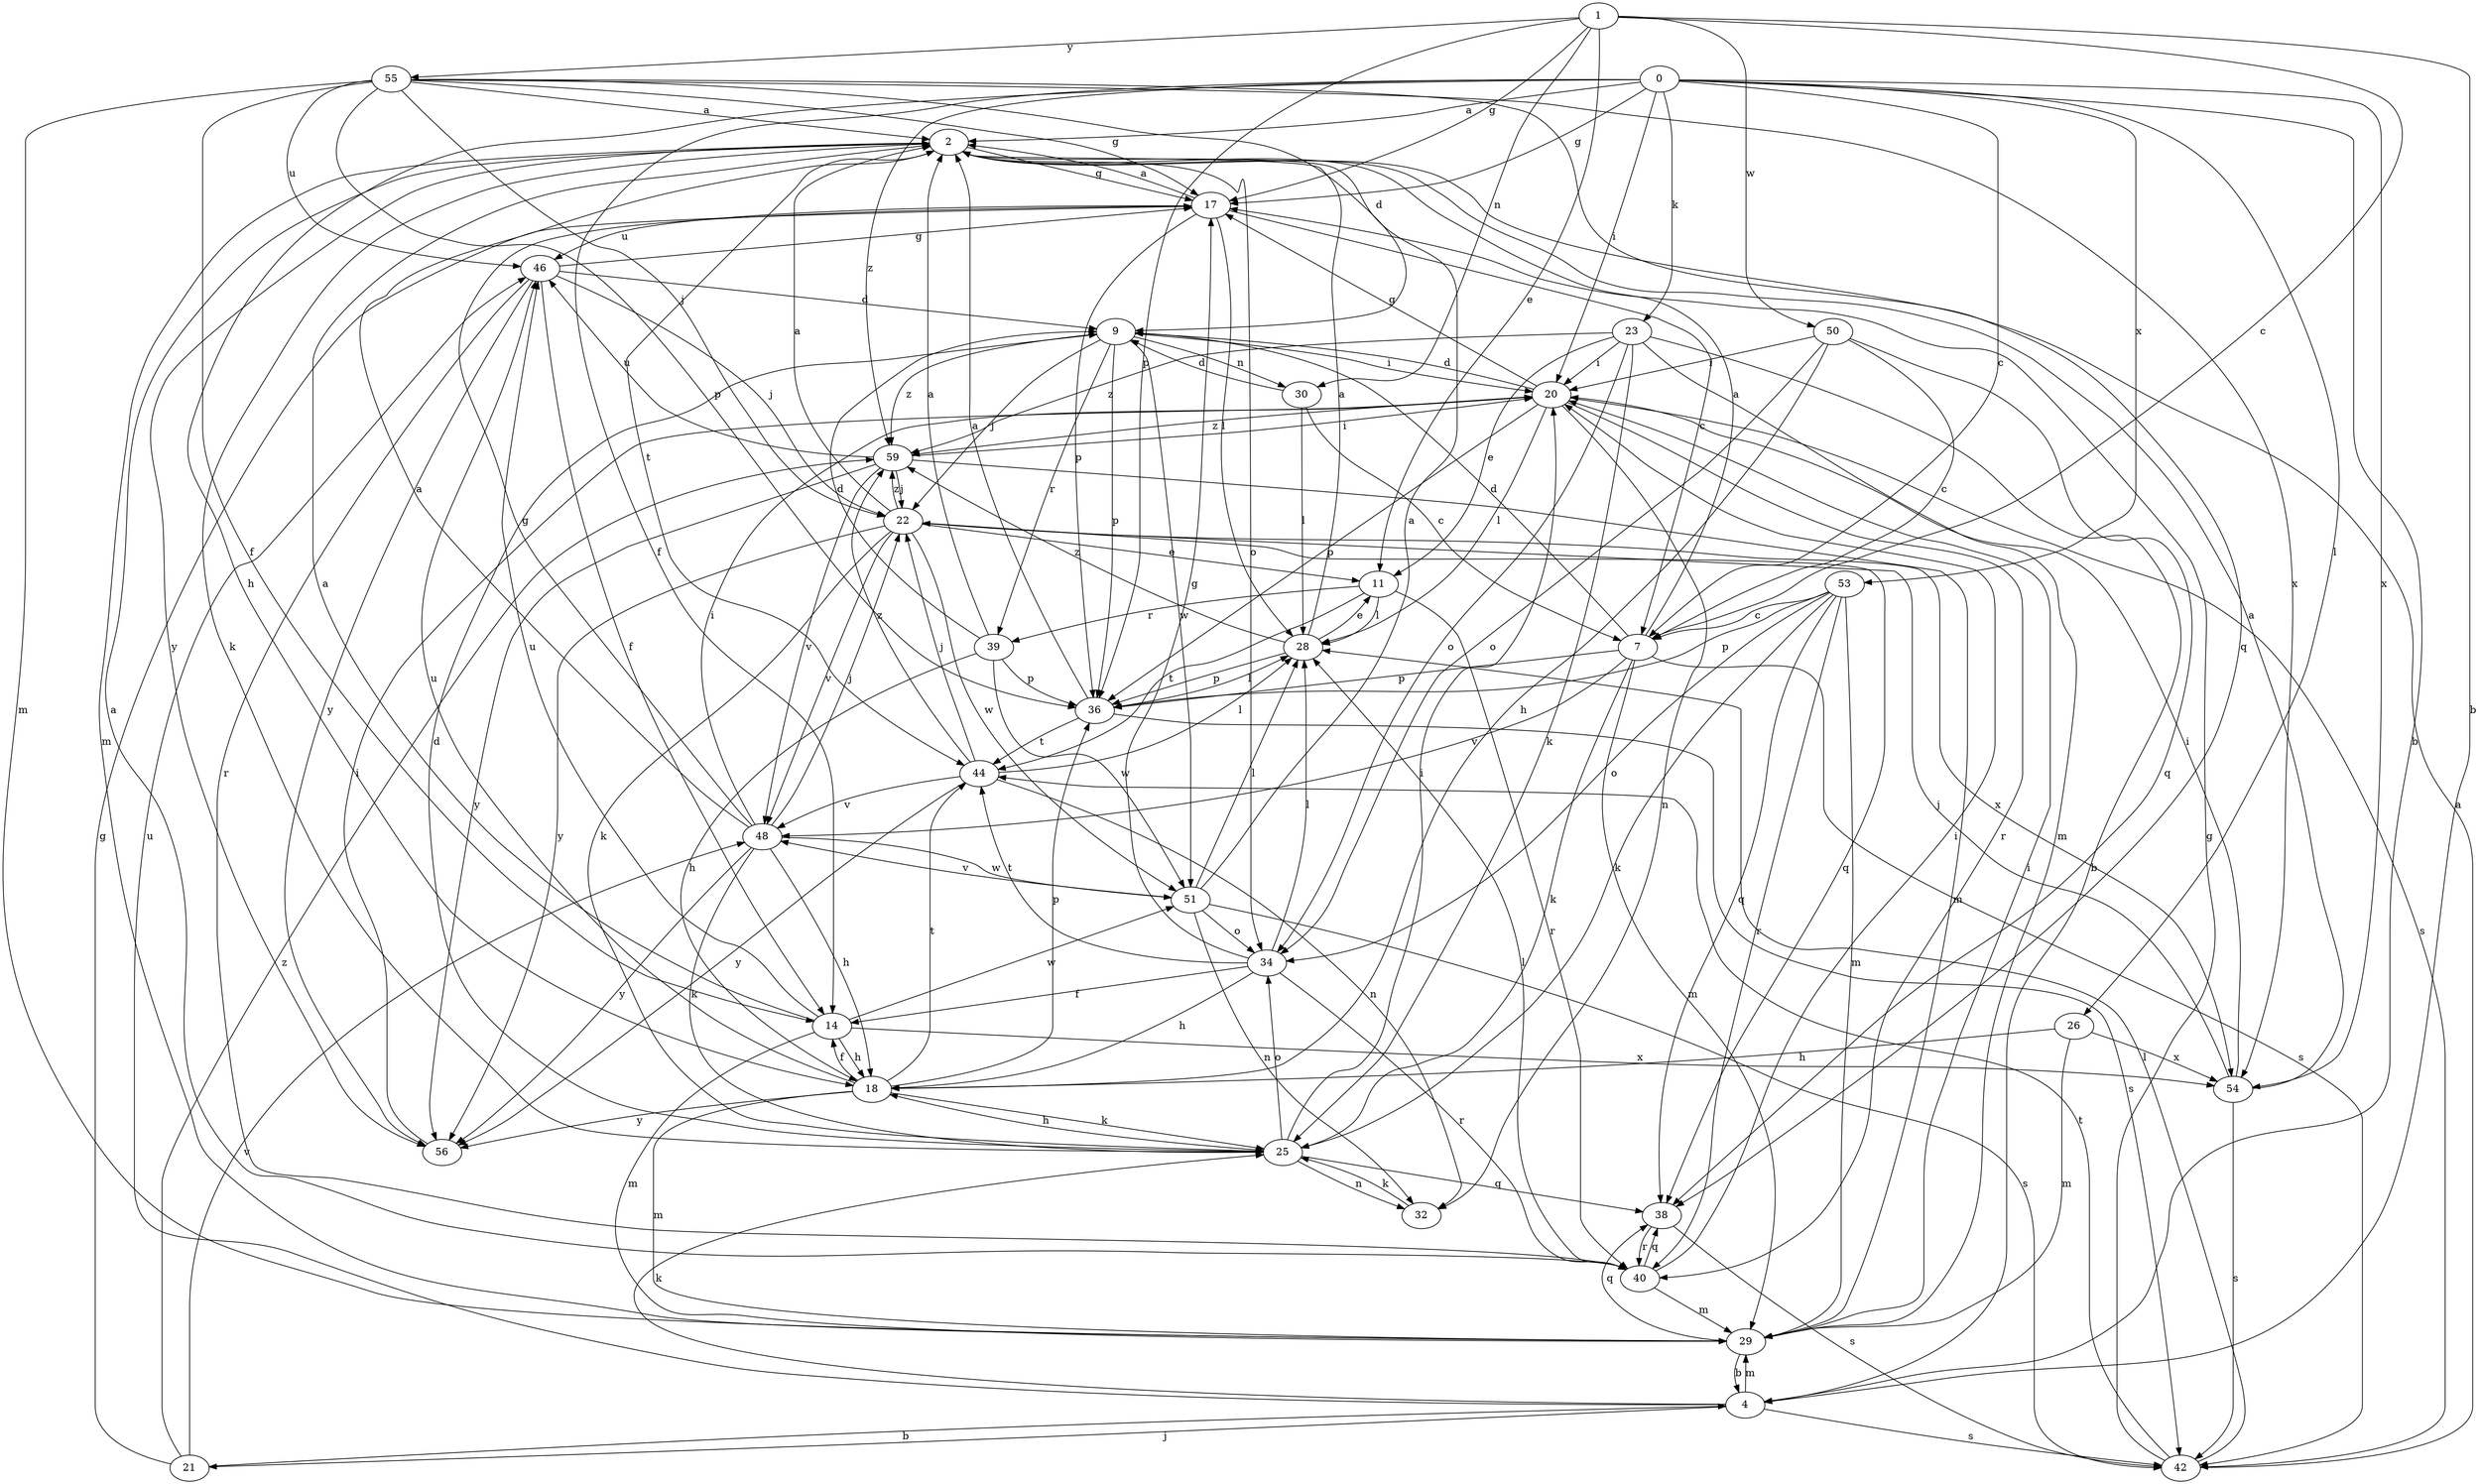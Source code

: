 strict digraph  {
0;
1;
2;
4;
7;
9;
11;
14;
17;
18;
20;
21;
22;
23;
25;
26;
28;
29;
30;
32;
34;
36;
38;
39;
40;
42;
44;
46;
48;
50;
51;
53;
54;
55;
56;
59;
0 -> 2  [label=a];
0 -> 4  [label=b];
0 -> 7  [label=c];
0 -> 14  [label=f];
0 -> 17  [label=g];
0 -> 18  [label=h];
0 -> 20  [label=i];
0 -> 23  [label=k];
0 -> 26  [label=l];
0 -> 53  [label=x];
0 -> 54  [label=x];
0 -> 59  [label=z];
1 -> 4  [label=b];
1 -> 7  [label=c];
1 -> 11  [label=e];
1 -> 17  [label=g];
1 -> 30  [label=n];
1 -> 36  [label=p];
1 -> 50  [label=w];
1 -> 55  [label=y];
2 -> 17  [label=g];
2 -> 25  [label=k];
2 -> 29  [label=m];
2 -> 34  [label=o];
2 -> 44  [label=t];
2 -> 56  [label=y];
4 -> 21  [label=j];
4 -> 25  [label=k];
4 -> 29  [label=m];
4 -> 42  [label=s];
4 -> 46  [label=u];
7 -> 2  [label=a];
7 -> 9  [label=d];
7 -> 25  [label=k];
7 -> 29  [label=m];
7 -> 36  [label=p];
7 -> 42  [label=s];
7 -> 48  [label=v];
9 -> 20  [label=i];
9 -> 22  [label=j];
9 -> 30  [label=n];
9 -> 36  [label=p];
9 -> 39  [label=r];
9 -> 51  [label=w];
9 -> 59  [label=z];
11 -> 28  [label=l];
11 -> 39  [label=r];
11 -> 40  [label=r];
11 -> 44  [label=t];
14 -> 2  [label=a];
14 -> 18  [label=h];
14 -> 29  [label=m];
14 -> 46  [label=u];
14 -> 51  [label=w];
14 -> 54  [label=x];
17 -> 2  [label=a];
17 -> 7  [label=c];
17 -> 28  [label=l];
17 -> 36  [label=p];
17 -> 46  [label=u];
18 -> 14  [label=f];
18 -> 25  [label=k];
18 -> 29  [label=m];
18 -> 36  [label=p];
18 -> 44  [label=t];
18 -> 46  [label=u];
18 -> 56  [label=y];
20 -> 9  [label=d];
20 -> 17  [label=g];
20 -> 28  [label=l];
20 -> 32  [label=n];
20 -> 36  [label=p];
20 -> 40  [label=r];
20 -> 42  [label=s];
20 -> 59  [label=z];
21 -> 4  [label=b];
21 -> 17  [label=g];
21 -> 48  [label=v];
21 -> 59  [label=z];
22 -> 2  [label=a];
22 -> 11  [label=e];
22 -> 25  [label=k];
22 -> 38  [label=q];
22 -> 48  [label=v];
22 -> 51  [label=w];
22 -> 54  [label=x];
22 -> 56  [label=y];
22 -> 59  [label=z];
23 -> 4  [label=b];
23 -> 11  [label=e];
23 -> 20  [label=i];
23 -> 25  [label=k];
23 -> 29  [label=m];
23 -> 34  [label=o];
23 -> 59  [label=z];
25 -> 9  [label=d];
25 -> 18  [label=h];
25 -> 20  [label=i];
25 -> 32  [label=n];
25 -> 34  [label=o];
25 -> 38  [label=q];
26 -> 18  [label=h];
26 -> 29  [label=m];
26 -> 54  [label=x];
28 -> 2  [label=a];
28 -> 11  [label=e];
28 -> 36  [label=p];
28 -> 59  [label=z];
29 -> 4  [label=b];
29 -> 20  [label=i];
29 -> 38  [label=q];
30 -> 7  [label=c];
30 -> 9  [label=d];
30 -> 28  [label=l];
32 -> 25  [label=k];
34 -> 14  [label=f];
34 -> 17  [label=g];
34 -> 18  [label=h];
34 -> 28  [label=l];
34 -> 40  [label=r];
34 -> 44  [label=t];
36 -> 2  [label=a];
36 -> 28  [label=l];
36 -> 42  [label=s];
36 -> 44  [label=t];
38 -> 40  [label=r];
38 -> 42  [label=s];
39 -> 2  [label=a];
39 -> 9  [label=d];
39 -> 18  [label=h];
39 -> 36  [label=p];
39 -> 51  [label=w];
40 -> 2  [label=a];
40 -> 20  [label=i];
40 -> 28  [label=l];
40 -> 29  [label=m];
40 -> 38  [label=q];
42 -> 2  [label=a];
42 -> 17  [label=g];
42 -> 28  [label=l];
42 -> 44  [label=t];
44 -> 22  [label=j];
44 -> 28  [label=l];
44 -> 32  [label=n];
44 -> 48  [label=v];
44 -> 56  [label=y];
44 -> 59  [label=z];
46 -> 9  [label=d];
46 -> 14  [label=f];
46 -> 17  [label=g];
46 -> 22  [label=j];
46 -> 40  [label=r];
46 -> 56  [label=y];
48 -> 2  [label=a];
48 -> 17  [label=g];
48 -> 18  [label=h];
48 -> 20  [label=i];
48 -> 22  [label=j];
48 -> 25  [label=k];
48 -> 51  [label=w];
48 -> 56  [label=y];
50 -> 7  [label=c];
50 -> 18  [label=h];
50 -> 20  [label=i];
50 -> 34  [label=o];
50 -> 38  [label=q];
51 -> 2  [label=a];
51 -> 28  [label=l];
51 -> 32  [label=n];
51 -> 34  [label=o];
51 -> 42  [label=s];
51 -> 48  [label=v];
53 -> 7  [label=c];
53 -> 25  [label=k];
53 -> 29  [label=m];
53 -> 34  [label=o];
53 -> 36  [label=p];
53 -> 38  [label=q];
53 -> 40  [label=r];
54 -> 2  [label=a];
54 -> 20  [label=i];
54 -> 22  [label=j];
54 -> 42  [label=s];
55 -> 2  [label=a];
55 -> 9  [label=d];
55 -> 14  [label=f];
55 -> 17  [label=g];
55 -> 22  [label=j];
55 -> 29  [label=m];
55 -> 36  [label=p];
55 -> 38  [label=q];
55 -> 46  [label=u];
55 -> 54  [label=x];
56 -> 20  [label=i];
59 -> 20  [label=i];
59 -> 22  [label=j];
59 -> 29  [label=m];
59 -> 46  [label=u];
59 -> 48  [label=v];
59 -> 56  [label=y];
}
